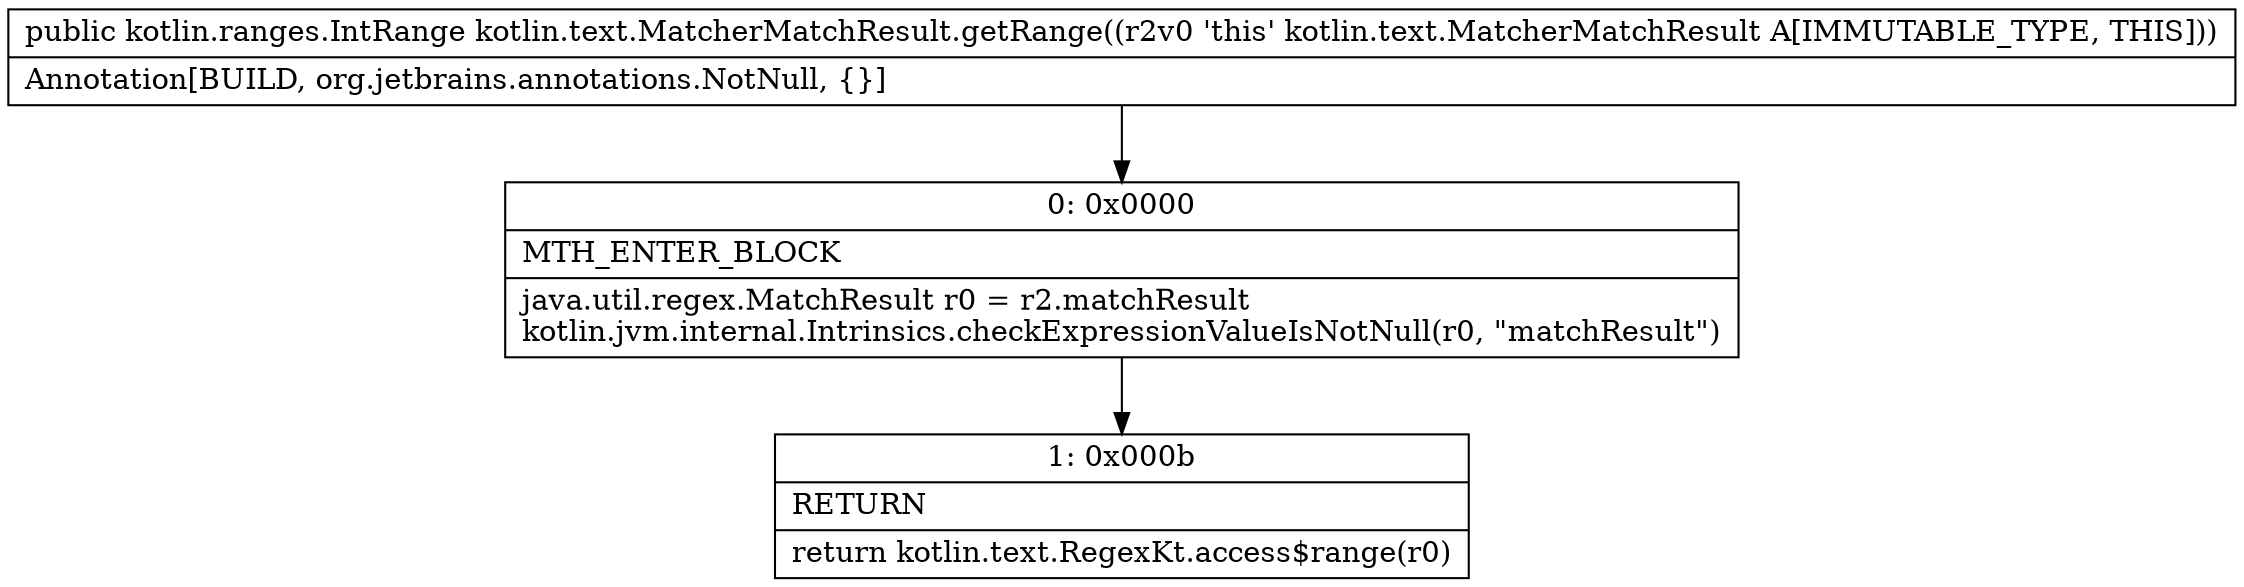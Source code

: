 digraph "CFG forkotlin.text.MatcherMatchResult.getRange()Lkotlin\/ranges\/IntRange;" {
Node_0 [shape=record,label="{0\:\ 0x0000|MTH_ENTER_BLOCK\l|java.util.regex.MatchResult r0 = r2.matchResult\lkotlin.jvm.internal.Intrinsics.checkExpressionValueIsNotNull(r0, \"matchResult\")\l}"];
Node_1 [shape=record,label="{1\:\ 0x000b|RETURN\l|return kotlin.text.RegexKt.access$range(r0)\l}"];
MethodNode[shape=record,label="{public kotlin.ranges.IntRange kotlin.text.MatcherMatchResult.getRange((r2v0 'this' kotlin.text.MatcherMatchResult A[IMMUTABLE_TYPE, THIS]))  | Annotation[BUILD, org.jetbrains.annotations.NotNull, \{\}]\l}"];
MethodNode -> Node_0;
Node_0 -> Node_1;
}

